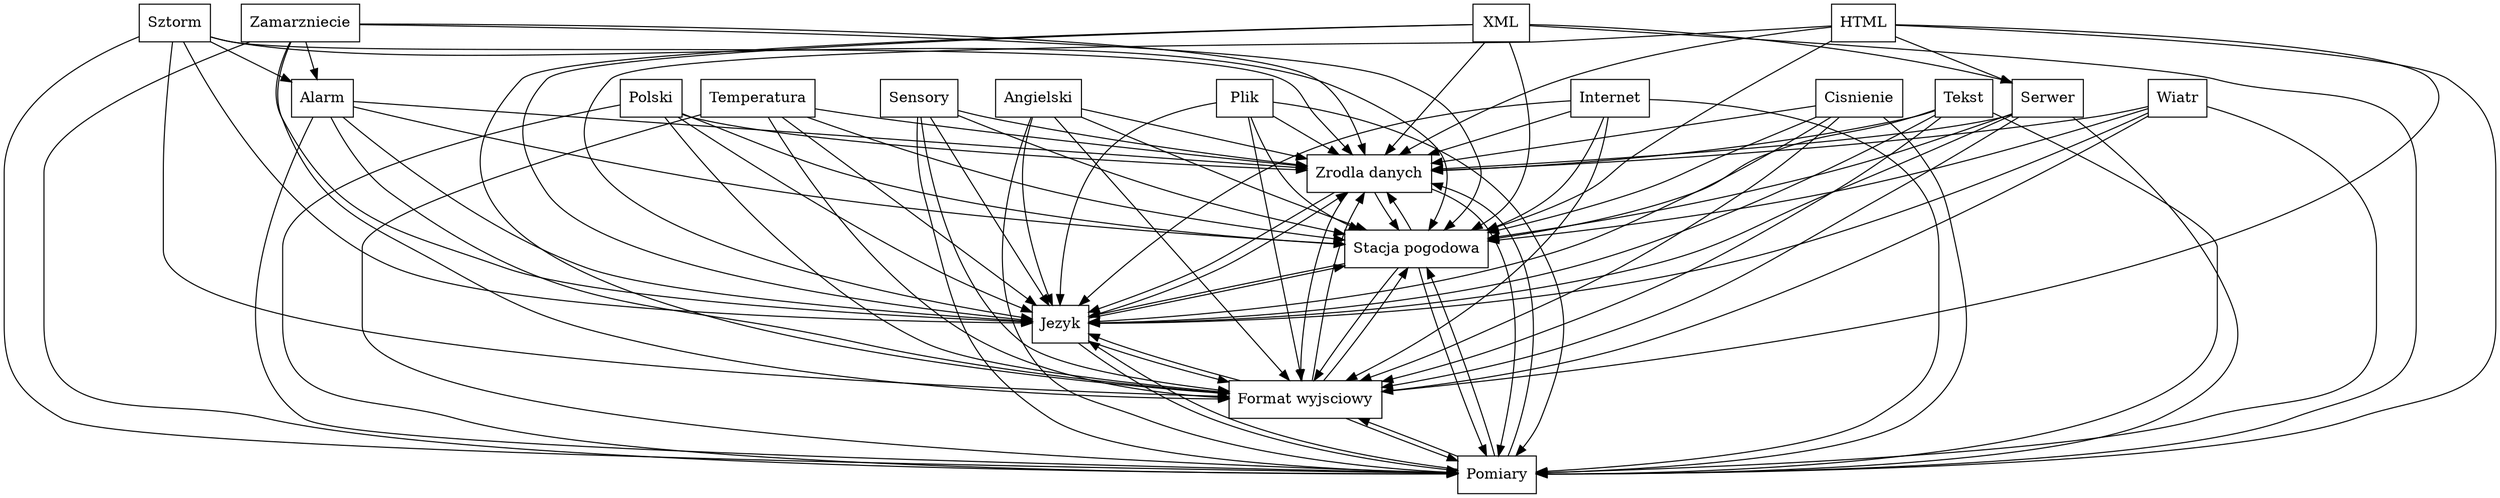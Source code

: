 digraph{
graph [rankdir=TB];
node [shape=box];
edge [arrowhead=normal];
0[label="Zrodla danych",]
1[label="Sensory",]
2[label="Angielski",]
3[label="Stacja pogodowa",]
4[label="Serwer",]
5[label="Zamarzniecie",]
6[label="Polski",]
7[label="Pomiary",]
8[label="Temperatura",]
9[label="Sztorm",]
10[label="Cisnienie",]
11[label="Alarm",]
12[label="Wiatr",]
13[label="Format wyjsciowy",]
14[label="Tekst",]
15[label="Jezyk",]
16[label="HTML",]
17[label="XML",]
18[label="Plik",]
19[label="Internet",]
0->3[label="",]
0->7[label="",]
0->13[label="",]
0->15[label="",]
1->0[label="",]
1->3[label="",]
1->7[label="",]
1->13[label="",]
1->15[label="",]
2->0[label="",]
2->3[label="",]
2->7[label="",]
2->13[label="",]
2->15[label="",]
3->0[label="",]
3->7[label="",]
3->13[label="",]
3->15[label="",]
4->0[label="",]
4->3[label="",]
4->7[label="",]
4->13[label="",]
4->15[label="",]
5->0[label="",]
5->3[label="",]
5->7[label="",]
5->11[label="",]
5->13[label="",]
5->15[label="",]
6->0[label="",]
6->3[label="",]
6->7[label="",]
6->13[label="",]
6->15[label="",]
7->0[label="",]
7->3[label="",]
7->13[label="",]
7->15[label="",]
8->0[label="",]
8->3[label="",]
8->7[label="",]
8->13[label="",]
8->15[label="",]
9->0[label="",]
9->3[label="",]
9->7[label="",]
9->11[label="",]
9->13[label="",]
9->15[label="",]
10->0[label="",]
10->3[label="",]
10->7[label="",]
10->13[label="",]
10->15[label="",]
11->0[label="",]
11->3[label="",]
11->7[label="",]
11->13[label="",]
11->15[label="",]
12->0[label="",]
12->3[label="",]
12->7[label="",]
12->13[label="",]
12->15[label="",]
13->0[label="",]
13->3[label="",]
13->7[label="",]
13->15[label="",]
14->0[label="",]
14->3[label="",]
14->7[label="",]
14->13[label="",]
14->15[label="",]
15->0[label="",]
15->3[label="",]
15->7[label="",]
15->13[label="",]
16->0[label="",]
16->3[label="",]
16->4[label="",]
16->7[label="",]
16->13[label="",]
16->15[label="",]
17->0[label="",]
17->3[label="",]
17->4[label="",]
17->7[label="",]
17->13[label="",]
17->15[label="",]
18->0[label="",]
18->3[label="",]
18->7[label="",]
18->13[label="",]
18->15[label="",]
19->0[label="",]
19->3[label="",]
19->7[label="",]
19->13[label="",]
19->15[label="",]
}
